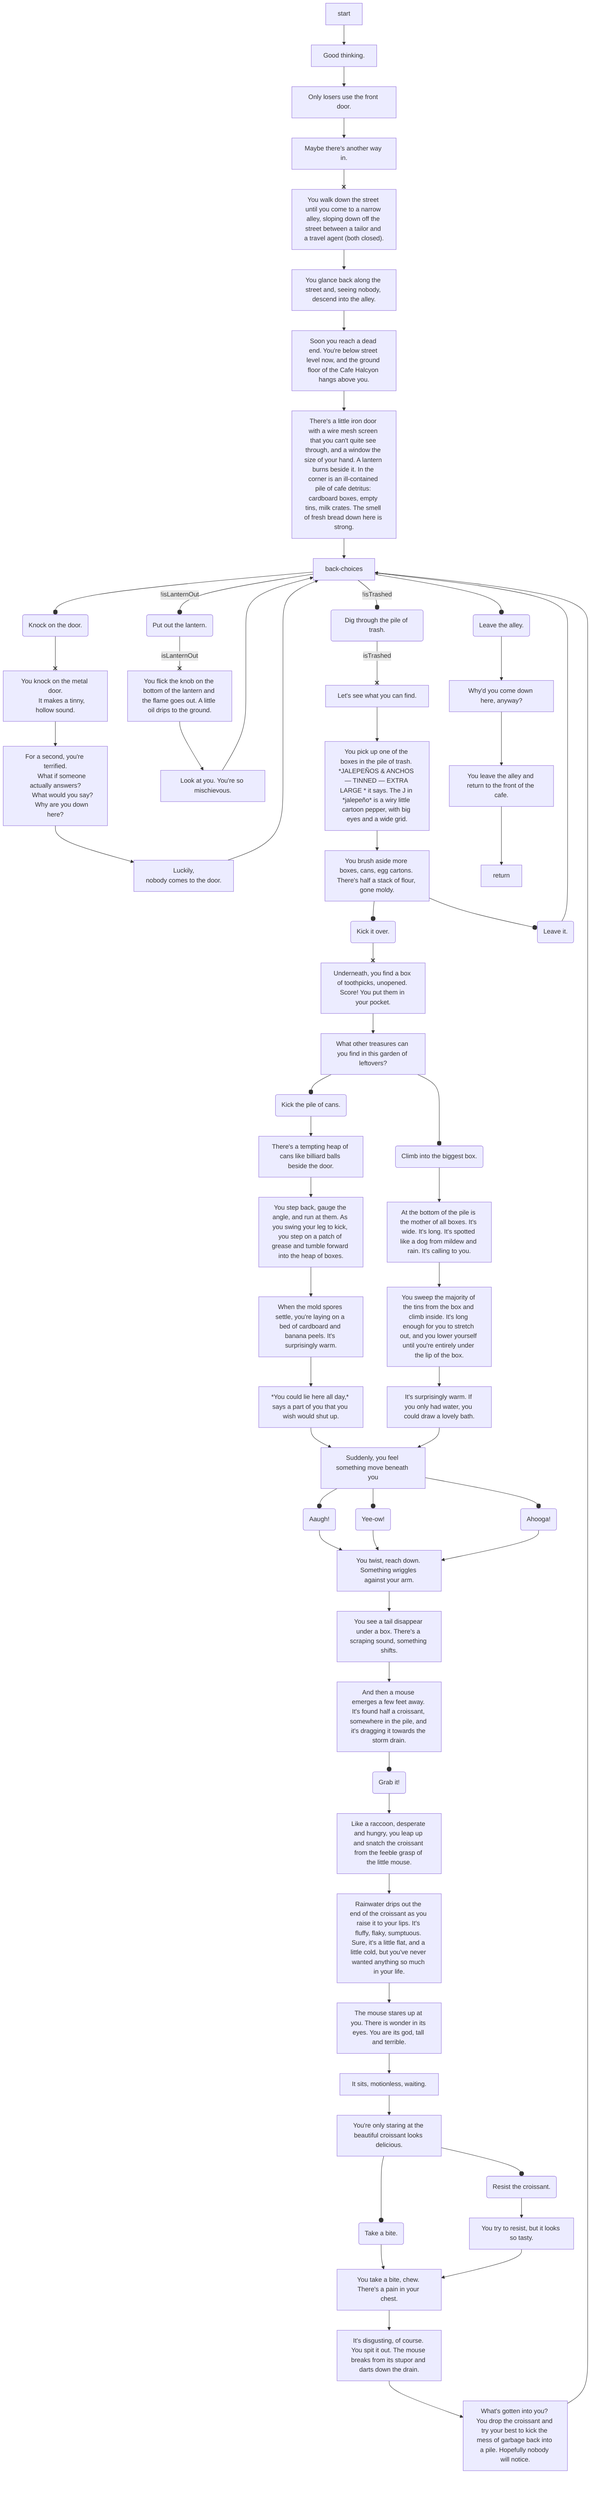 flowchart TD
    start --> go-around-back-i[Good thinking.]
    --> go-around-back-ii[Only losers use the front door.]
    --> go-around-back-iii[Maybe there's another way in.]
    --x go-around-back-iv["You walk down the street until you come to a narrow alley, sloping down off the street between a tailor and a travel agent (both closed)."]
    --> go-around-back-v[You glance back along the street and, seeing nobody, descend into the alley.]
    --> go-around-back-vi[Soon you reach a dead end. You're below street level now, and the ground floor of the Cafe Halcyon hangs above you.]
    --> go-around-back-vii[There's a little iron door with a wire mesh screen that you can't quite see through, and a window the size of your hand. A lantern burns beside it. In the corner is an ill-contained pile of cafe detritus: cardboard boxes, empty tins, milk crates. The smell of fresh bread down here is strong.] --> back-choices

    back-choices --o go-around-back-vii-i(Knock on the door.)
    --x go-around-back-vii-i-i[
        You knock on the metal door.
        It makes a tinny, hollow sound.
    ] 
    --> go-around-back-vii-i-ii[
        For a second, you're terrified.
        What if someone actually answers?
        What would you say?
        Why are you down here?
    ]
    --> go-around-back-vii-i-iii[
        Luckily,
        nobody comes to the door.
    ]
    --> back-choices
    
    back-choices -- !isLanternOut --o go-around-back-vii-ii(Put out the lantern.) 
    -- isLanternOut --x go-around-back-vii-ii-i[You flick the knob on the bottom of the lantern and the flame goes out. A little oil drips to the ground.] 
    --> go-around-back-vii-ii-ii[Look at you. You're so mischievous.] --> back-choices

    back-choices 
    -- !isTrashed --o go-around-back-vii-iii(Dig through the pile of trash.) 
    -- isTrashed --x go-around-back-vii-iii-i0[Let's see what you can find.] 
    --> go-around-back-vii-iii-i[You pick up one of the boxes in the pile of trash. *JALEPEÑOS & ANCHOS — TINNED — EXTRA LARGE * it says. The J in *jalepeño* is a wiry little cartoon pepper, with big eyes and a wide grid.]
    --> go-around-back-vii-iii-ii[You brush aside more boxes, cans, egg cartons. There's half a stack of flour, gone moldy.]
    --o go-around-back-vii-iii-ii-i(Kick it over.)
    --x go-around-back-vii-iii-ii-i-i[Underneath, you find a box of toothpicks, unopened. Score! You put them in your pocket.]
    --> go-around-back-vii-iii-ii-i-ii[What other treasures can you find in this garden of leftovers?]

    %% kick cans
    go-around-back-vii-iii-ii-i-ii --o go-around-back-vii-iii-ii-i-ii-i(Kick the pile of cans.) --> go-around-back-vii-iii-ii-i-ii-i-i[There's a tempting heap of cans like billiard balls beside the door.] --> go-around-back-vii-iii-ii-i-ii-i-ii[You step back, gauge the angle, and run at them. As you swing your leg to kick, you step on a patch of grease and tumble forward into the heap of boxes.] --> go-around-back-vii-iii-ii-i-ii-i-iii[When the mold spores settle, you're laying on a bed of cardboard and banana peels. It's surprisingly warm.] --> go-around-back-vii-iii-ii-i-ii-i-iv[*You could lie here all day,* says a part of you that you wish would shut up.] --> go-around-back-vii-iii-ii-i-iii

    %% climb in box
    go-around-back-vii-iii-ii-i-ii --o go-around-back-vii-iii-ii-i-ii-ii(Climb into the biggest box.) --> go-around-back-vii-iii-ii-i-ii-ii-i[At the bottom of the pile is the mother of all boxes. It's wide. It's long. It's spotted like a dog from mildew and rain. It's calling to you.] --> go-around-back-vii-iii-ii-i-ii-ii-ii[You sweep the majority of the tins from the box and climb inside. It's long enough for you to stretch out, and you lower yourself until you're entirely under the lip of the box.] --> go-around-back-vii-iii-ii-i-ii-ii-iii[It's surprisingly warm. If you only had water, you could draw a lovely bath.] --> go-around-back-vii-iii-ii-i-iii
    
    go-around-back-vii-iii-ii-i-iii[Suddenly, you feel something move beneath you]
    
    %% exclaimations against wriggling
    go-around-back-vii-iii-ii-i-iii --o go-around-back-iii-ii-i-iii-i(Aaugh!) --> go-around-back-iii-ii-i-iv
    go-around-back-vii-iii-ii-i-iii --o go-around-back-iii-ii-i-iii-ii(Yee-ow!) --> go-around-back-iii-ii-i-iv
    go-around-back-vii-iii-ii-i-iii --o go-around-back-iii-ii-i-iii-iii(Ahooga!) --> go-around-back-iii-ii-i-iv
    
    %% croissant reveal
    go-around-back-iii-ii-i-iv[You twist, reach down. Something wriggles against your arm.] --> go-around-back-iii-ii-i-v[You see a tail disappear under a box. There's a scraping sound, something shifts.] --> go-around-back-iii-ii-i-vi[And then a mouse emerges a few feet away. It's found half a croissant, somewhere in the pile, and it's dragging it towards the storm drain.] --o go-around-back-iii-ii-i-vii(Grab it!) --> go-around-back-iii-ii-i-viii[Like a raccoon, desperate and hungry, you leap up and snatch the croissant from the feeble grasp of the little mouse.] --> go-around-back-iii-ii-i-ix[Rainwater drips out the end of the croissant as you raise it to your lips. It's fluffy, flaky, sumptuous. Sure, it's a little flat, and a little cold, but you've never wanted anything so much in your life.] --> go-around-back-iii-ii-i-x[The mouse stares up at you. There is wonder in its eyes. You are its god, tall and terrible.] --> go-around-back-iii-ii-i-xi[It sits, motionless, waiting.] --> go-around-back-iii-ii-i-xi-b[You're only staring at the beautiful croissant looks delicious.]
    
    %% illusion of choice
    go-around-back-iii-ii-i-xi-b --o go-around-back-iii-ii-i-viii-i(Take a bite.) --> go-around-back-iii-ii-i-xii
    go-around-back-iii-ii-i-xi-b --o go-around-back-iii-ii-i-viii-ii(Resist the croissant.) --> go-around-back-iii-ii-i-viii-iii[You try to resist, but it looks so tasty.] --> go-around-back-iii-ii-i-xii

    go-around-back-iii-ii-i-xii[You take a bite, chew. There's a pain in your chest.] --> go-around-back-iii-ii-i-xiii[It's disgusting, of course. You spit it out. The mouse breaks from its stupor and darts down the drain.] --> go-around-back-iii-ii-i-xiv[What's gotten into you? You drop the croissant and try your best to kick the mess of garbage back into a pile. Hopefully nobody will notice.] --> back-choices
    
    %% no toothpicks for you
    go-around-back-vii-iii-ii --o go-around-back-vii-iii-ii-ii(Leave it.) --> back-choices

    %% leave alley
    back-choices --o go-around-back-vii-iv(Leave the alley.) --> go-around-back-vii-iv-i[Why'd you come down here, anyway?] --> go-around-back-vii-iv-ii[You leave the alley and return to the front of the cafe.] --> return